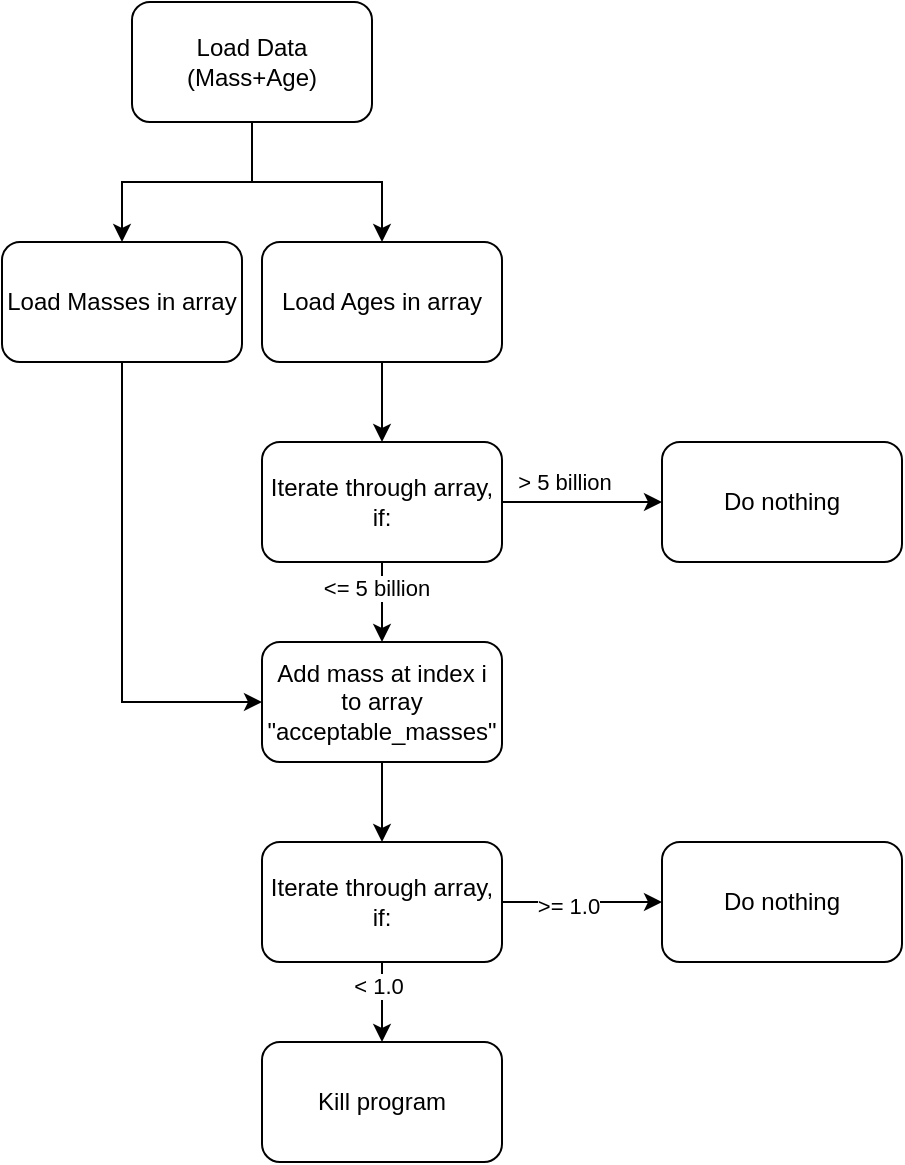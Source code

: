 <mxfile version="26.0.10">
  <diagram name="Page-1" id="phx-YKFMBEC6P9j83-ub">
    <mxGraphModel dx="880" dy="434" grid="1" gridSize="10" guides="1" tooltips="1" connect="1" arrows="1" fold="1" page="1" pageScale="1" pageWidth="850" pageHeight="1100" math="0" shadow="0">
      <root>
        <mxCell id="0" />
        <mxCell id="1" parent="0" />
        <mxCell id="uAJI2Bd36F2nDndBRg5e-3" style="edgeStyle=orthogonalEdgeStyle;rounded=0;orthogonalLoop=1;jettySize=auto;html=1;entryX=0.5;entryY=0;entryDx=0;entryDy=0;" edge="1" parent="1" source="uAJI2Bd36F2nDndBRg5e-1" target="uAJI2Bd36F2nDndBRg5e-2">
          <mxGeometry relative="1" as="geometry">
            <Array as="points">
              <mxPoint x="425" y="140" />
              <mxPoint x="360" y="140" />
            </Array>
          </mxGeometry>
        </mxCell>
        <mxCell id="uAJI2Bd36F2nDndBRg5e-5" style="edgeStyle=orthogonalEdgeStyle;rounded=0;orthogonalLoop=1;jettySize=auto;html=1;" edge="1" parent="1" source="uAJI2Bd36F2nDndBRg5e-1" target="uAJI2Bd36F2nDndBRg5e-4">
          <mxGeometry relative="1" as="geometry" />
        </mxCell>
        <mxCell id="uAJI2Bd36F2nDndBRg5e-1" value="&lt;div&gt;Load Data (Mass+Age)&lt;/div&gt;" style="rounded=1;whiteSpace=wrap;html=1;" vertex="1" parent="1">
          <mxGeometry x="365" y="50" width="120" height="60" as="geometry" />
        </mxCell>
        <mxCell id="uAJI2Bd36F2nDndBRg5e-15" style="edgeStyle=orthogonalEdgeStyle;rounded=0;orthogonalLoop=1;jettySize=auto;html=1;entryX=0;entryY=0.5;entryDx=0;entryDy=0;exitX=0.5;exitY=1;exitDx=0;exitDy=0;" edge="1" parent="1" source="uAJI2Bd36F2nDndBRg5e-2" target="uAJI2Bd36F2nDndBRg5e-13">
          <mxGeometry relative="1" as="geometry">
            <mxPoint x="360" y="400" as="targetPoint" />
          </mxGeometry>
        </mxCell>
        <mxCell id="uAJI2Bd36F2nDndBRg5e-2" value="Load Masses in array" style="rounded=1;whiteSpace=wrap;html=1;" vertex="1" parent="1">
          <mxGeometry x="300" y="170" width="120" height="60" as="geometry" />
        </mxCell>
        <mxCell id="uAJI2Bd36F2nDndBRg5e-9" value="" style="edgeStyle=orthogonalEdgeStyle;rounded=0;orthogonalLoop=1;jettySize=auto;html=1;" edge="1" parent="1" source="uAJI2Bd36F2nDndBRg5e-4" target="uAJI2Bd36F2nDndBRg5e-7">
          <mxGeometry relative="1" as="geometry" />
        </mxCell>
        <mxCell id="uAJI2Bd36F2nDndBRg5e-4" value="&lt;div&gt;Load Ages in array&lt;/div&gt;" style="rounded=1;whiteSpace=wrap;html=1;" vertex="1" parent="1">
          <mxGeometry x="430" y="170" width="120" height="60" as="geometry" />
        </mxCell>
        <mxCell id="uAJI2Bd36F2nDndBRg5e-6" style="edgeStyle=orthogonalEdgeStyle;rounded=0;orthogonalLoop=1;jettySize=auto;html=1;exitX=0.5;exitY=1;exitDx=0;exitDy=0;" edge="1" parent="1" source="uAJI2Bd36F2nDndBRg5e-4" target="uAJI2Bd36F2nDndBRg5e-4">
          <mxGeometry relative="1" as="geometry" />
        </mxCell>
        <mxCell id="uAJI2Bd36F2nDndBRg5e-11" value="" style="edgeStyle=orthogonalEdgeStyle;rounded=0;orthogonalLoop=1;jettySize=auto;html=1;" edge="1" parent="1" source="uAJI2Bd36F2nDndBRg5e-7" target="uAJI2Bd36F2nDndBRg5e-10">
          <mxGeometry relative="1" as="geometry" />
        </mxCell>
        <mxCell id="uAJI2Bd36F2nDndBRg5e-12" value="&amp;gt; 5 billion" style="edgeLabel;html=1;align=center;verticalAlign=middle;resizable=0;points=[];" vertex="1" connectable="0" parent="uAJI2Bd36F2nDndBRg5e-11">
          <mxGeometry x="-0.225" y="-3" relative="1" as="geometry">
            <mxPoint y="-13" as="offset" />
          </mxGeometry>
        </mxCell>
        <mxCell id="uAJI2Bd36F2nDndBRg5e-14" value="" style="edgeStyle=orthogonalEdgeStyle;rounded=0;orthogonalLoop=1;jettySize=auto;html=1;" edge="1" parent="1" source="uAJI2Bd36F2nDndBRg5e-7" target="uAJI2Bd36F2nDndBRg5e-13">
          <mxGeometry relative="1" as="geometry" />
        </mxCell>
        <mxCell id="uAJI2Bd36F2nDndBRg5e-16" value="&amp;lt;= 5 billion" style="edgeLabel;html=1;align=center;verticalAlign=middle;resizable=0;points=[];" vertex="1" connectable="0" parent="uAJI2Bd36F2nDndBRg5e-14">
          <mxGeometry x="-0.35" y="-3" relative="1" as="geometry">
            <mxPoint as="offset" />
          </mxGeometry>
        </mxCell>
        <mxCell id="uAJI2Bd36F2nDndBRg5e-7" value="&lt;div&gt;Iterate through array, if:&lt;br&gt;&lt;/div&gt;" style="rounded=1;whiteSpace=wrap;html=1;" vertex="1" parent="1">
          <mxGeometry x="430" y="270" width="120" height="60" as="geometry" />
        </mxCell>
        <mxCell id="uAJI2Bd36F2nDndBRg5e-10" value="Do nothing" style="whiteSpace=wrap;html=1;rounded=1;" vertex="1" parent="1">
          <mxGeometry x="630" y="270" width="120" height="60" as="geometry" />
        </mxCell>
        <mxCell id="uAJI2Bd36F2nDndBRg5e-19" value="" style="edgeStyle=orthogonalEdgeStyle;rounded=0;orthogonalLoop=1;jettySize=auto;html=1;" edge="1" parent="1" source="uAJI2Bd36F2nDndBRg5e-13" target="uAJI2Bd36F2nDndBRg5e-18">
          <mxGeometry relative="1" as="geometry" />
        </mxCell>
        <mxCell id="uAJI2Bd36F2nDndBRg5e-13" value="Add mass at index i to array &quot;acceptable_masses&quot;" style="whiteSpace=wrap;html=1;rounded=1;" vertex="1" parent="1">
          <mxGeometry x="430" y="370" width="120" height="60" as="geometry" />
        </mxCell>
        <mxCell id="uAJI2Bd36F2nDndBRg5e-21" value="" style="edgeStyle=orthogonalEdgeStyle;rounded=0;orthogonalLoop=1;jettySize=auto;html=1;" edge="1" parent="1" source="uAJI2Bd36F2nDndBRg5e-18" target="uAJI2Bd36F2nDndBRg5e-20">
          <mxGeometry relative="1" as="geometry" />
        </mxCell>
        <mxCell id="uAJI2Bd36F2nDndBRg5e-22" value="&amp;lt; 1.0" style="edgeLabel;html=1;align=center;verticalAlign=middle;resizable=0;points=[];" vertex="1" connectable="0" parent="uAJI2Bd36F2nDndBRg5e-21">
          <mxGeometry x="-0.4" y="-2" relative="1" as="geometry">
            <mxPoint as="offset" />
          </mxGeometry>
        </mxCell>
        <mxCell id="uAJI2Bd36F2nDndBRg5e-24" value="" style="edgeStyle=orthogonalEdgeStyle;rounded=0;orthogonalLoop=1;jettySize=auto;html=1;" edge="1" parent="1" source="uAJI2Bd36F2nDndBRg5e-18" target="uAJI2Bd36F2nDndBRg5e-23">
          <mxGeometry relative="1" as="geometry" />
        </mxCell>
        <mxCell id="uAJI2Bd36F2nDndBRg5e-25" value="&amp;gt;= 1.0" style="edgeLabel;html=1;align=center;verticalAlign=middle;resizable=0;points=[];" vertex="1" connectable="0" parent="uAJI2Bd36F2nDndBRg5e-24">
          <mxGeometry x="-0.175" y="-2" relative="1" as="geometry">
            <mxPoint as="offset" />
          </mxGeometry>
        </mxCell>
        <mxCell id="uAJI2Bd36F2nDndBRg5e-18" value="Iterate through array, if:" style="whiteSpace=wrap;html=1;rounded=1;" vertex="1" parent="1">
          <mxGeometry x="430" y="470" width="120" height="60" as="geometry" />
        </mxCell>
        <mxCell id="uAJI2Bd36F2nDndBRg5e-20" value="&lt;div&gt;Kill program&lt;/div&gt;" style="whiteSpace=wrap;html=1;rounded=1;" vertex="1" parent="1">
          <mxGeometry x="430" y="570" width="120" height="60" as="geometry" />
        </mxCell>
        <mxCell id="uAJI2Bd36F2nDndBRg5e-23" value="Do nothing" style="whiteSpace=wrap;html=1;rounded=1;" vertex="1" parent="1">
          <mxGeometry x="630" y="470" width="120" height="60" as="geometry" />
        </mxCell>
      </root>
    </mxGraphModel>
  </diagram>
</mxfile>
